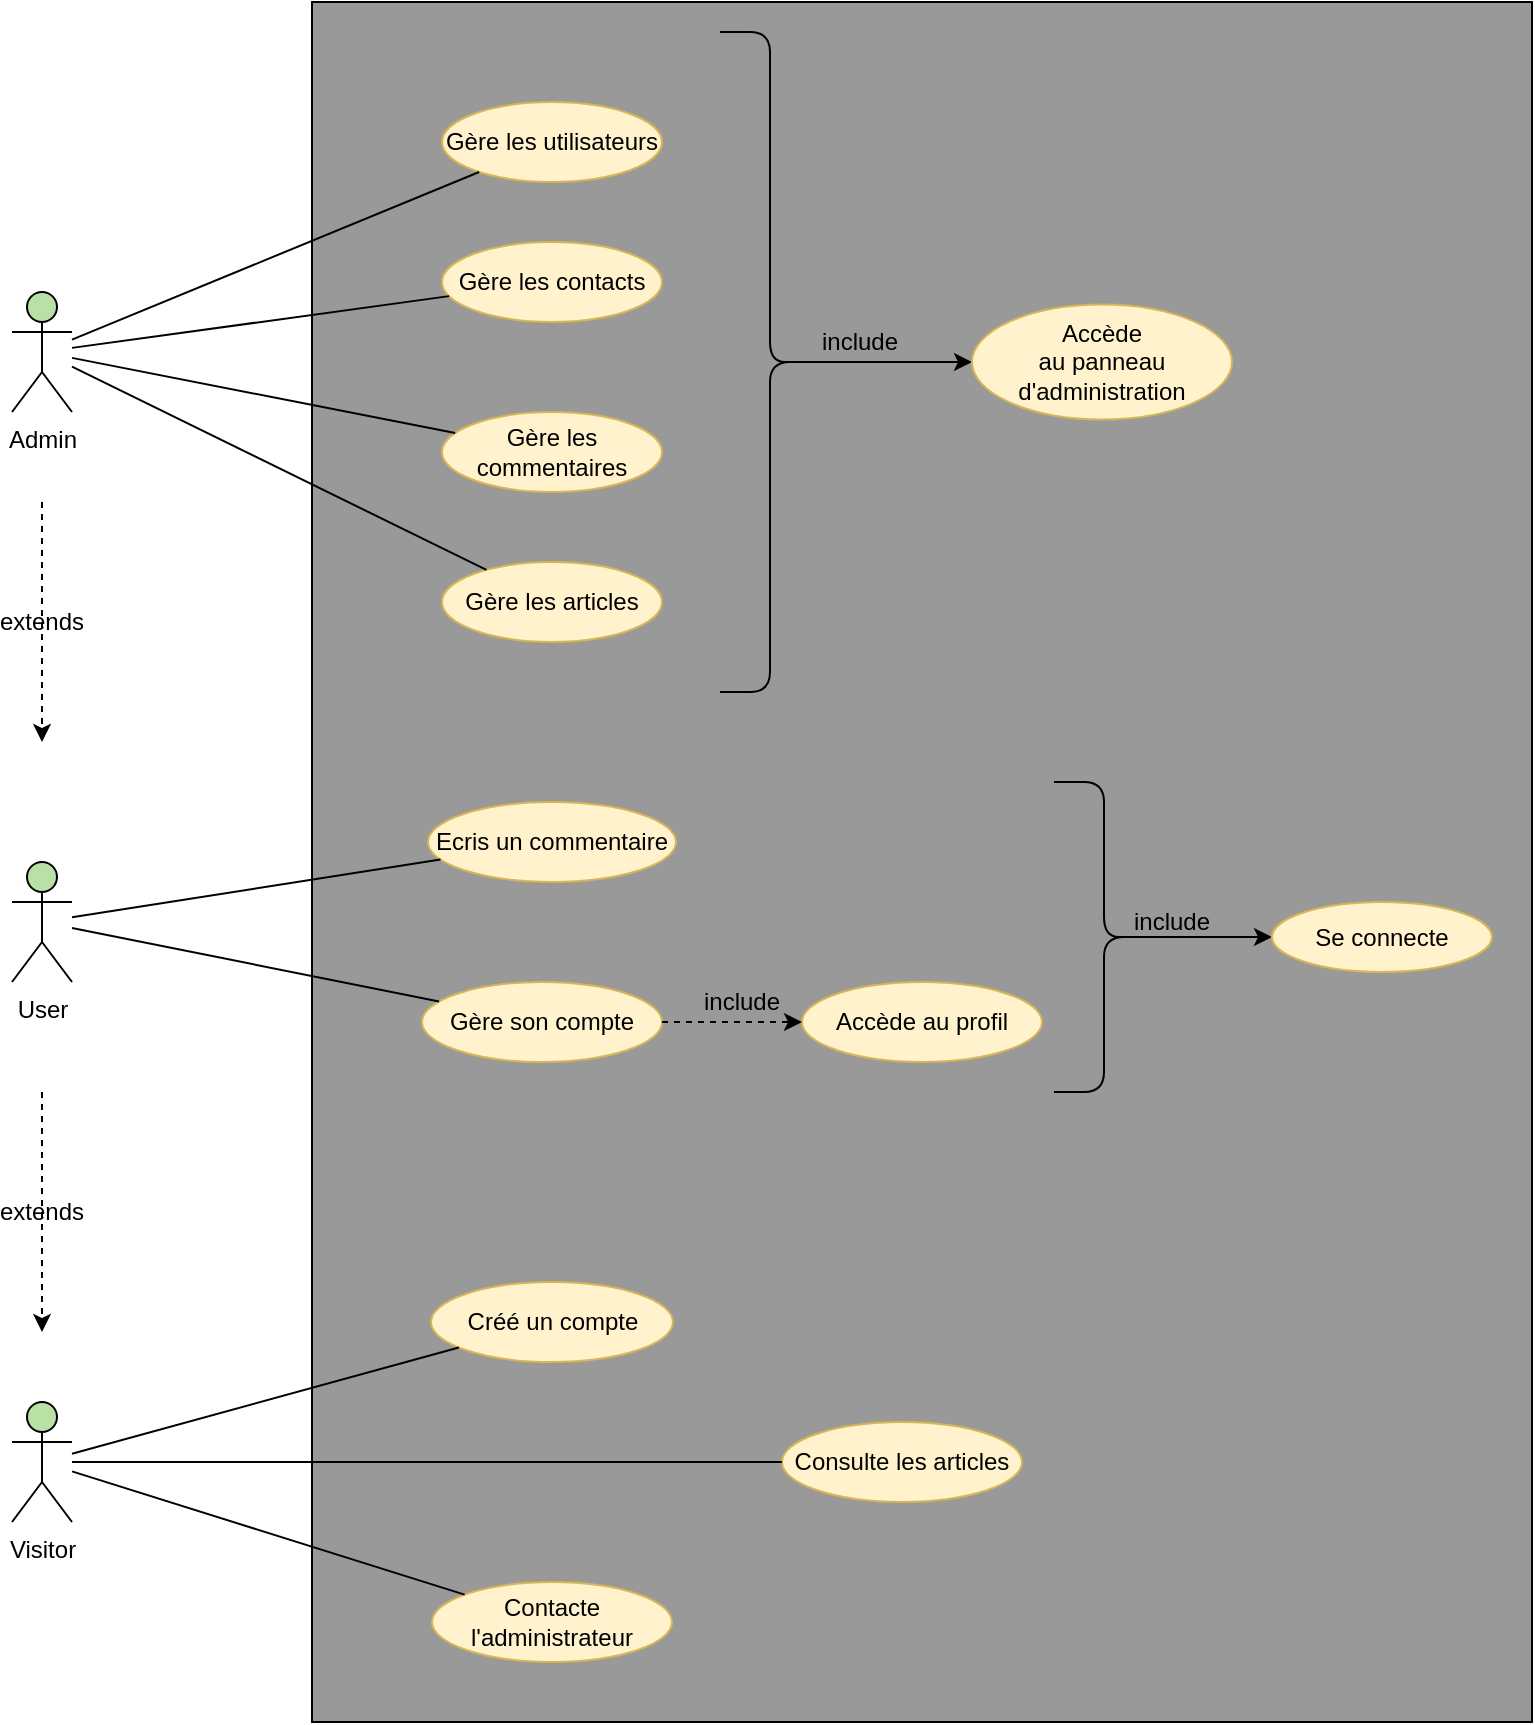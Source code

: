 <mxfile version="13.0.3" type="device"><diagram id="zZrbhSqcrDpQhGq3wGrU" name="Page-1"><mxGraphModel dx="2062" dy="822" grid="1" gridSize="10" guides="1" tooltips="1" connect="1" arrows="1" fold="1" page="1" pageScale="1" pageWidth="827" pageHeight="1169" math="0" shadow="0"><root><mxCell id="0"/><mxCell id="1" parent="0"/><mxCell id="SnurV5FOQA9wHaOo7EKo-1" value="" style="rounded=0;whiteSpace=wrap;html=1;fillColor=#999999;" parent="1" vertex="1"><mxGeometry x="210" y="40" width="610" height="860" as="geometry"/></mxCell><mxCell id="SnurV5FOQA9wHaOo7EKo-3" value="Gère les articles" style="ellipse;whiteSpace=wrap;html=1;fillColor=#fff2cc;strokeColor=#d6b656;" parent="1" vertex="1"><mxGeometry x="275" y="320" width="110" height="40" as="geometry"/></mxCell><mxCell id="SnurV5FOQA9wHaOo7EKo-8" value="" style="endArrow=none;html=1;" parent="1" source="jI44pFs70pPbTSOZPMde-3" target="SnurV5FOQA9wHaOo7EKo-3" edge="1"><mxGeometry width="50" height="50" relative="1" as="geometry"><mxPoint x="90" y="180" as="sourcePoint"/><mxPoint x="160" y="150" as="targetPoint"/></mxGeometry></mxCell><mxCell id="jI44pFs70pPbTSOZPMde-3" value="Admin" style="shape=umlActor;verticalLabelPosition=bottom;labelBackgroundColor=#ffffff;verticalAlign=top;html=1;outlineConnect=0;fillColor=#B9E0A5;" parent="1" vertex="1"><mxGeometry x="60" y="185" width="30" height="60" as="geometry"/></mxCell><mxCell id="Sl9vRcVVT6XS8tVJoFEk-1" value="User" style="shape=umlActor;verticalLabelPosition=bottom;labelBackgroundColor=#ffffff;verticalAlign=top;html=1;outlineConnect=0;fillColor=#B9E0A5;" vertex="1" parent="1"><mxGeometry x="60" y="470" width="30" height="60" as="geometry"/></mxCell><mxCell id="Sl9vRcVVT6XS8tVJoFEk-2" value="Visitor" style="shape=umlActor;verticalLabelPosition=bottom;labelBackgroundColor=#ffffff;verticalAlign=top;html=1;outlineConnect=0;fillColor=#B9E0A5;" vertex="1" parent="1"><mxGeometry x="60" y="740" width="30" height="60" as="geometry"/></mxCell><mxCell id="Sl9vRcVVT6XS8tVJoFEk-3" value="Consulte les articles" style="ellipse;whiteSpace=wrap;html=1;fillColor=#fff2cc;strokeColor=#d6b656;" vertex="1" parent="1"><mxGeometry x="445" y="750" width="120" height="40" as="geometry"/></mxCell><mxCell id="Sl9vRcVVT6XS8tVJoFEk-4" value="Contacte l'administrateur" style="ellipse;whiteSpace=wrap;html=1;fillColor=#fff2cc;strokeColor=#d6b656;" vertex="1" parent="1"><mxGeometry x="270" y="830" width="120" height="40" as="geometry"/></mxCell><mxCell id="Sl9vRcVVT6XS8tVJoFEk-5" value="Créé un compte" style="ellipse;whiteSpace=wrap;html=1;fillColor=#fff2cc;strokeColor=#d6b656;" vertex="1" parent="1"><mxGeometry x="269.5" y="680" width="121" height="40" as="geometry"/></mxCell><mxCell id="Sl9vRcVVT6XS8tVJoFEk-6" value="" style="endArrow=none;html=1;" edge="1" parent="1" source="Sl9vRcVVT6XS8tVJoFEk-2" target="Sl9vRcVVT6XS8tVJoFEk-3"><mxGeometry width="50" height="50" relative="1" as="geometry"><mxPoint x="150" y="1000" as="sourcePoint"/><mxPoint x="200" y="950" as="targetPoint"/></mxGeometry></mxCell><mxCell id="Sl9vRcVVT6XS8tVJoFEk-7" value="" style="endArrow=none;html=1;" edge="1" parent="1" source="Sl9vRcVVT6XS8tVJoFEk-2" target="Sl9vRcVVT6XS8tVJoFEk-4"><mxGeometry width="50" height="50" relative="1" as="geometry"><mxPoint x="110" y="1041.398" as="sourcePoint"/><mxPoint x="343.848" y="907.291" as="targetPoint"/></mxGeometry></mxCell><mxCell id="Sl9vRcVVT6XS8tVJoFEk-8" value="" style="endArrow=none;html=1;" edge="1" parent="1" source="Sl9vRcVVT6XS8tVJoFEk-2" target="Sl9vRcVVT6XS8tVJoFEk-5"><mxGeometry width="50" height="50" relative="1" as="geometry"><mxPoint x="120" y="1051.398" as="sourcePoint"/><mxPoint x="353.848" y="917.291" as="targetPoint"/></mxGeometry></mxCell><mxCell id="Sl9vRcVVT6XS8tVJoFEk-11" value="Ecris un commentaire" style="ellipse;whiteSpace=wrap;html=1;fillColor=#fff2cc;strokeColor=#d6b656;" vertex="1" parent="1"><mxGeometry x="268" y="440" width="124" height="40" as="geometry"/></mxCell><mxCell id="Sl9vRcVVT6XS8tVJoFEk-12" value="Gère son compte" style="ellipse;whiteSpace=wrap;html=1;fillColor=#fff2cc;strokeColor=#d6b656;" vertex="1" parent="1"><mxGeometry x="265" y="530" width="120" height="40" as="geometry"/></mxCell><mxCell id="Sl9vRcVVT6XS8tVJoFEk-13" value="" style="endArrow=none;html=1;" edge="1" parent="1" source="Sl9vRcVVT6XS8tVJoFEk-1" target="Sl9vRcVVT6XS8tVJoFEk-12"><mxGeometry width="50" height="50" relative="1" as="geometry"><mxPoint x="100" y="691.15" as="sourcePoint"/><mxPoint x="394.485" y="517.413" as="targetPoint"/></mxGeometry></mxCell><mxCell id="Sl9vRcVVT6XS8tVJoFEk-14" value="" style="endArrow=none;html=1;" edge="1" parent="1" source="Sl9vRcVVT6XS8tVJoFEk-1" target="Sl9vRcVVT6XS8tVJoFEk-11"><mxGeometry width="50" height="50" relative="1" as="geometry"><mxPoint x="110" y="701.15" as="sourcePoint"/><mxPoint x="404.485" y="527.413" as="targetPoint"/></mxGeometry></mxCell><mxCell id="Sl9vRcVVT6XS8tVJoFEk-15" value="Gère les commentaires" style="ellipse;whiteSpace=wrap;html=1;fillColor=#fff2cc;strokeColor=#d6b656;" vertex="1" parent="1"><mxGeometry x="275" y="245" width="110" height="40" as="geometry"/></mxCell><mxCell id="Sl9vRcVVT6XS8tVJoFEk-16" value="Gère les utilisateurs" style="ellipse;whiteSpace=wrap;html=1;fillColor=#fff2cc;strokeColor=#d6b656;" vertex="1" parent="1"><mxGeometry x="275" y="90" width="110" height="40" as="geometry"/></mxCell><mxCell id="Sl9vRcVVT6XS8tVJoFEk-17" value="" style="endArrow=none;html=1;" edge="1" parent="1" source="jI44pFs70pPbTSOZPMde-3" target="Sl9vRcVVT6XS8tVJoFEk-16"><mxGeometry width="50" height="50" relative="1" as="geometry"><mxPoint x="100" y="229.305" as="sourcePoint"/><mxPoint x="477.347" y="337.6" as="targetPoint"/></mxGeometry></mxCell><mxCell id="Sl9vRcVVT6XS8tVJoFEk-18" value="" style="endArrow=none;html=1;" edge="1" parent="1" source="jI44pFs70pPbTSOZPMde-3" target="Sl9vRcVVT6XS8tVJoFEk-15"><mxGeometry width="50" height="50" relative="1" as="geometry"><mxPoint x="110" y="239.305" as="sourcePoint"/><mxPoint x="487.347" y="347.6" as="targetPoint"/></mxGeometry></mxCell><mxCell id="Sl9vRcVVT6XS8tVJoFEk-19" value="Gère les contacts" style="ellipse;whiteSpace=wrap;html=1;fillColor=#fff2cc;strokeColor=#d6b656;" vertex="1" parent="1"><mxGeometry x="275" y="160" width="110" height="40" as="geometry"/></mxCell><mxCell id="Sl9vRcVVT6XS8tVJoFEk-20" value="" style="endArrow=none;html=1;" edge="1" parent="1" source="jI44pFs70pPbTSOZPMde-3" target="Sl9vRcVVT6XS8tVJoFEk-19"><mxGeometry width="50" height="50" relative="1" as="geometry"><mxPoint x="100" y="228.824" as="sourcePoint"/><mxPoint x="294.963" y="278.52" as="targetPoint"/></mxGeometry></mxCell><mxCell id="Sl9vRcVVT6XS8tVJoFEk-22" value="" style="endArrow=classic;html=1;dashed=1;" edge="1" parent="1"><mxGeometry width="50" height="50" relative="1" as="geometry"><mxPoint x="75" y="585" as="sourcePoint"/><mxPoint x="75" y="705" as="targetPoint"/></mxGeometry></mxCell><mxCell id="Sl9vRcVVT6XS8tVJoFEk-23" value="extends" style="text;html=1;strokeColor=none;fillColor=none;align=center;verticalAlign=middle;whiteSpace=wrap;rounded=0;" vertex="1" parent="1"><mxGeometry x="55" y="635" width="40" height="20" as="geometry"/></mxCell><mxCell id="Sl9vRcVVT6XS8tVJoFEk-24" value="" style="endArrow=classic;html=1;dashed=1;" edge="1" parent="1"><mxGeometry width="50" height="50" relative="1" as="geometry"><mxPoint x="75" y="290" as="sourcePoint"/><mxPoint x="75" y="410" as="targetPoint"/></mxGeometry></mxCell><mxCell id="Sl9vRcVVT6XS8tVJoFEk-25" value="extends" style="text;html=1;strokeColor=none;fillColor=none;align=center;verticalAlign=middle;whiteSpace=wrap;rounded=0;" vertex="1" parent="1"><mxGeometry x="55" y="340" width="40" height="20" as="geometry"/></mxCell><mxCell id="Sl9vRcVVT6XS8tVJoFEk-27" value="" style="shape=curlyBracket;whiteSpace=wrap;html=1;rounded=1;rotation=-180;" vertex="1" parent="1"><mxGeometry x="414" y="55" width="50" height="330" as="geometry"/></mxCell><mxCell id="Sl9vRcVVT6XS8tVJoFEk-28" value="" style="endArrow=classic;html=1;exitX=0.1;exitY=0.5;exitDx=0;exitDy=0;exitPerimeter=0;" edge="1" parent="1" source="Sl9vRcVVT6XS8tVJoFEk-27" target="Sl9vRcVVT6XS8tVJoFEk-33"><mxGeometry width="50" height="50" relative="1" as="geometry"><mxPoint x="620" y="260" as="sourcePoint"/><mxPoint x="650" y="233" as="targetPoint"/></mxGeometry></mxCell><mxCell id="Sl9vRcVVT6XS8tVJoFEk-29" value="include" style="text;html=1;strokeColor=none;fillColor=none;align=center;verticalAlign=middle;whiteSpace=wrap;rounded=0;" vertex="1" parent="1"><mxGeometry x="464" y="200" width="40" height="20" as="geometry"/></mxCell><mxCell id="Sl9vRcVVT6XS8tVJoFEk-30" value="" style="shape=curlyBracket;whiteSpace=wrap;html=1;rounded=1;rotation=-180;" vertex="1" parent="1"><mxGeometry x="581" y="430" width="50" height="155" as="geometry"/></mxCell><mxCell id="Sl9vRcVVT6XS8tVJoFEk-31" value="" style="endArrow=classic;html=1;exitX=0.1;exitY=0.5;exitDx=0;exitDy=0;exitPerimeter=0;" edge="1" parent="1" source="Sl9vRcVVT6XS8tVJoFEk-30" target="Sl9vRcVVT6XS8tVJoFEk-34"><mxGeometry width="50" height="50" relative="1" as="geometry"><mxPoint x="690" y="500" as="sourcePoint"/><mxPoint x="720" y="473" as="targetPoint"/></mxGeometry></mxCell><mxCell id="Sl9vRcVVT6XS8tVJoFEk-32" value="include" style="text;html=1;strokeColor=none;fillColor=none;align=center;verticalAlign=middle;whiteSpace=wrap;rounded=0;" vertex="1" parent="1"><mxGeometry x="620" y="490" width="40" height="20" as="geometry"/></mxCell><mxCell id="Sl9vRcVVT6XS8tVJoFEk-33" value="Accède &lt;br&gt;au panneau d'administration" style="ellipse;whiteSpace=wrap;html=1;fillColor=#fff2cc;strokeColor=#d6b656;" vertex="1" parent="1"><mxGeometry x="540" y="191.25" width="130" height="57.5" as="geometry"/></mxCell><mxCell id="Sl9vRcVVT6XS8tVJoFEk-34" value="Se connecte" style="ellipse;whiteSpace=wrap;html=1;fillColor=#fff2cc;strokeColor=#d6b656;" vertex="1" parent="1"><mxGeometry x="690" y="490" width="110" height="35" as="geometry"/></mxCell><mxCell id="Sl9vRcVVT6XS8tVJoFEk-35" value="Accède au profil" style="ellipse;whiteSpace=wrap;html=1;fillColor=#fff2cc;strokeColor=#d6b656;" vertex="1" parent="1"><mxGeometry x="455" y="530" width="120" height="40" as="geometry"/></mxCell><mxCell id="Sl9vRcVVT6XS8tVJoFEk-36" value="" style="endArrow=classic;html=1;dashed=1;" edge="1" parent="1" source="Sl9vRcVVT6XS8tVJoFEk-12" target="Sl9vRcVVT6XS8tVJoFEk-35"><mxGeometry width="50" height="50" relative="1" as="geometry"><mxPoint x="390" y="570" as="sourcePoint"/><mxPoint x="440" y="520" as="targetPoint"/></mxGeometry></mxCell><mxCell id="Sl9vRcVVT6XS8tVJoFEk-37" value="include" style="text;html=1;strokeColor=none;fillColor=none;align=center;verticalAlign=middle;whiteSpace=wrap;rounded=0;" vertex="1" parent="1"><mxGeometry x="405" y="530" width="40" height="20" as="geometry"/></mxCell></root></mxGraphModel></diagram></mxfile>